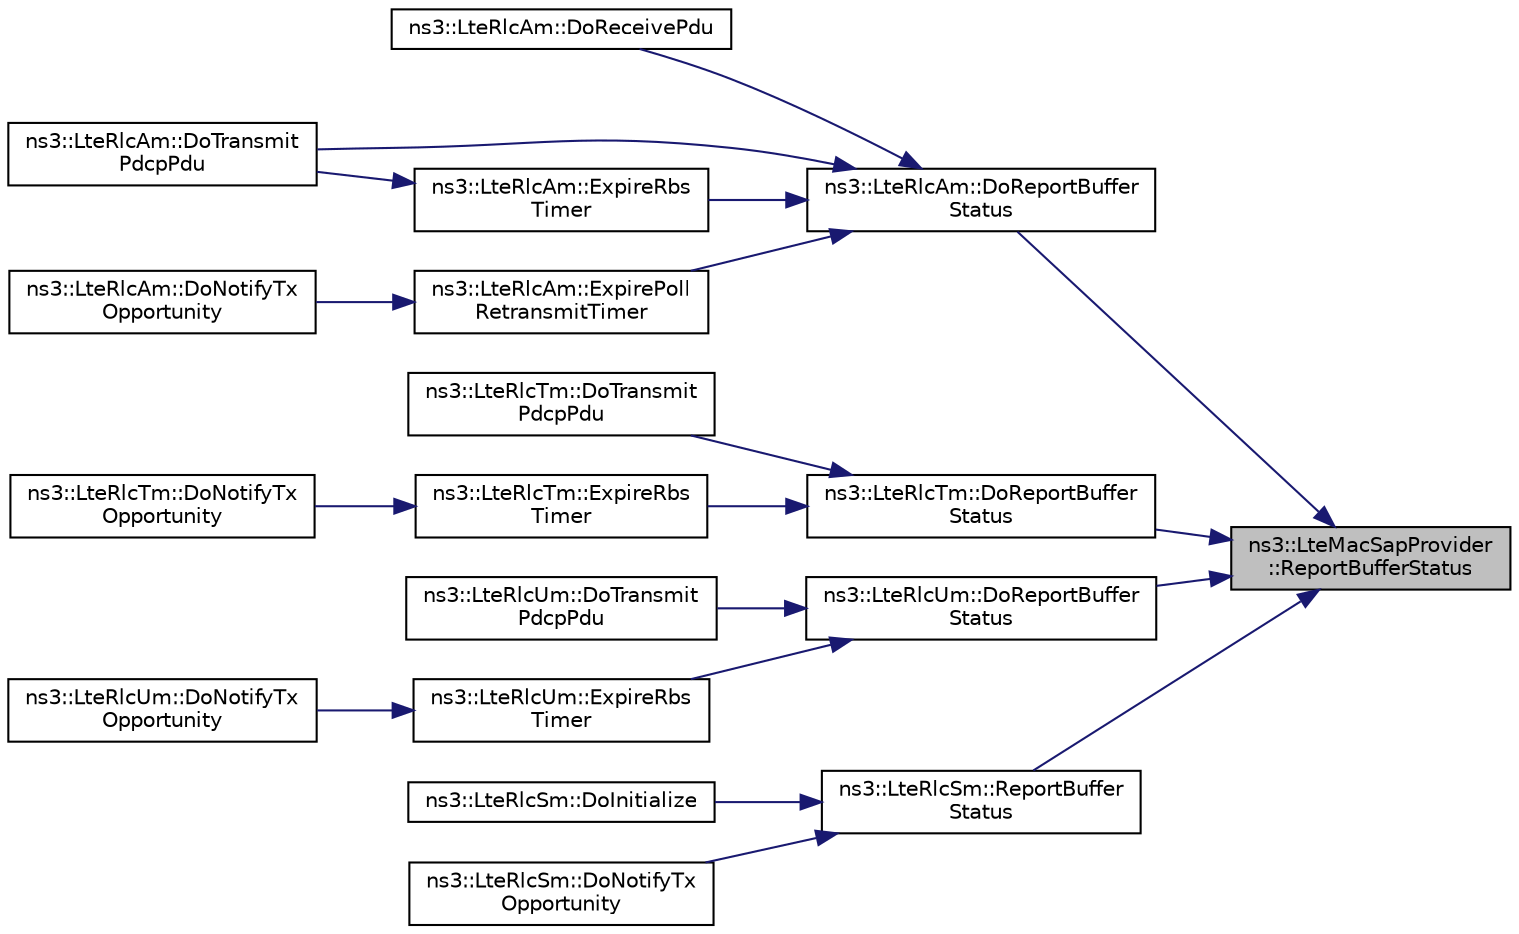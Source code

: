 digraph "ns3::LteMacSapProvider::ReportBufferStatus"
{
 // LATEX_PDF_SIZE
  edge [fontname="Helvetica",fontsize="10",labelfontname="Helvetica",labelfontsize="10"];
  node [fontname="Helvetica",fontsize="10",shape=record];
  rankdir="RL";
  Node1 [label="ns3::LteMacSapProvider\l::ReportBufferStatus",height=0.2,width=0.4,color="black", fillcolor="grey75", style="filled", fontcolor="black",tooltip="Report the RLC buffer status to the MAC."];
  Node1 -> Node2 [dir="back",color="midnightblue",fontsize="10",style="solid",fontname="Helvetica"];
  Node2 [label="ns3::LteRlcAm::DoReportBuffer\lStatus",height=0.2,width=0.4,color="black", fillcolor="white", style="filled",URL="$classns3_1_1_lte_rlc_am.html#ad81917dde659b1c241aa8d22013c8f4b",tooltip="Report buffer status."];
  Node2 -> Node3 [dir="back",color="midnightblue",fontsize="10",style="solid",fontname="Helvetica"];
  Node3 [label="ns3::LteRlcAm::DoReceivePdu",height=0.2,width=0.4,color="black", fillcolor="white", style="filled",URL="$classns3_1_1_lte_rlc_am.html#ade2e2e81bf30e4c0f66655fb281b67ae",tooltip="Receive PDU function."];
  Node2 -> Node4 [dir="back",color="midnightblue",fontsize="10",style="solid",fontname="Helvetica"];
  Node4 [label="ns3::LteRlcAm::DoTransmit\lPdcpPdu",height=0.2,width=0.4,color="black", fillcolor="white", style="filled",URL="$classns3_1_1_lte_rlc_am.html#a08891c18fe319cee6eede513a65a892b",tooltip="RLC SAP."];
  Node2 -> Node5 [dir="back",color="midnightblue",fontsize="10",style="solid",fontname="Helvetica"];
  Node5 [label="ns3::LteRlcAm::ExpirePoll\lRetransmitTimer",height=0.2,width=0.4,color="black", fillcolor="white", style="filled",URL="$classns3_1_1_lte_rlc_am.html#a1fa21fbf53996368b8aeea6ed63f5c53",tooltip="Expire poll retransmitter."];
  Node5 -> Node6 [dir="back",color="midnightblue",fontsize="10",style="solid",fontname="Helvetica"];
  Node6 [label="ns3::LteRlcAm::DoNotifyTx\lOpportunity",height=0.2,width=0.4,color="black", fillcolor="white", style="filled",URL="$classns3_1_1_lte_rlc_am.html#a529666294956659251df1e79ffd3fca5",tooltip="MAC SAP."];
  Node2 -> Node7 [dir="back",color="midnightblue",fontsize="10",style="solid",fontname="Helvetica"];
  Node7 [label="ns3::LteRlcAm::ExpireRbs\lTimer",height=0.2,width=0.4,color="black", fillcolor="white", style="filled",URL="$classns3_1_1_lte_rlc_am.html#ab21792f74446b1f4990e22c1113f8b2c",tooltip="Expire RBS timer."];
  Node7 -> Node4 [dir="back",color="midnightblue",fontsize="10",style="solid",fontname="Helvetica"];
  Node1 -> Node8 [dir="back",color="midnightblue",fontsize="10",style="solid",fontname="Helvetica"];
  Node8 [label="ns3::LteRlcTm::DoReportBuffer\lStatus",height=0.2,width=0.4,color="black", fillcolor="white", style="filled",URL="$classns3_1_1_lte_rlc_tm.html#a21829b93685d3aded5e5d298e28cde91",tooltip="Report buffer status."];
  Node8 -> Node9 [dir="back",color="midnightblue",fontsize="10",style="solid",fontname="Helvetica"];
  Node9 [label="ns3::LteRlcTm::DoTransmit\lPdcpPdu",height=0.2,width=0.4,color="black", fillcolor="white", style="filled",URL="$classns3_1_1_lte_rlc_tm.html#a9c3f90afde1ca6665a9744a648e1dc9b",tooltip="RLC SAP."];
  Node8 -> Node10 [dir="back",color="midnightblue",fontsize="10",style="solid",fontname="Helvetica"];
  Node10 [label="ns3::LteRlcTm::ExpireRbs\lTimer",height=0.2,width=0.4,color="black", fillcolor="white", style="filled",URL="$classns3_1_1_lte_rlc_tm.html#a7024f02eff50e3804b07027f0826a784",tooltip="Expire RBS timer function."];
  Node10 -> Node11 [dir="back",color="midnightblue",fontsize="10",style="solid",fontname="Helvetica"];
  Node11 [label="ns3::LteRlcTm::DoNotifyTx\lOpportunity",height=0.2,width=0.4,color="black", fillcolor="white", style="filled",URL="$classns3_1_1_lte_rlc_tm.html#a949128e01adac9874c0db442cf9211a5",tooltip="MAC SAP."];
  Node1 -> Node12 [dir="back",color="midnightblue",fontsize="10",style="solid",fontname="Helvetica"];
  Node12 [label="ns3::LteRlcUm::DoReportBuffer\lStatus",height=0.2,width=0.4,color="black", fillcolor="white", style="filled",URL="$classns3_1_1_lte_rlc_um.html#a10fa1eb47a69669c1d0a61d1f8b05378",tooltip="Report buffer status."];
  Node12 -> Node13 [dir="back",color="midnightblue",fontsize="10",style="solid",fontname="Helvetica"];
  Node13 [label="ns3::LteRlcUm::DoTransmit\lPdcpPdu",height=0.2,width=0.4,color="black", fillcolor="white", style="filled",URL="$classns3_1_1_lte_rlc_um.html#ac7e23317792e8464ac9feafdcd7e1f74",tooltip="RLC SAP."];
  Node12 -> Node14 [dir="back",color="midnightblue",fontsize="10",style="solid",fontname="Helvetica"];
  Node14 [label="ns3::LteRlcUm::ExpireRbs\lTimer",height=0.2,width=0.4,color="black", fillcolor="white", style="filled",URL="$classns3_1_1_lte_rlc_um.html#aaec66683c9a4e4b40965f0d85a3ce338",tooltip="Expire RBS timer."];
  Node14 -> Node15 [dir="back",color="midnightblue",fontsize="10",style="solid",fontname="Helvetica"];
  Node15 [label="ns3::LteRlcUm::DoNotifyTx\lOpportunity",height=0.2,width=0.4,color="black", fillcolor="white", style="filled",URL="$classns3_1_1_lte_rlc_um.html#a8d744cea1946d4fe5ecaaf867e51d19a",tooltip="MAC SAP."];
  Node1 -> Node16 [dir="back",color="midnightblue",fontsize="10",style="solid",fontname="Helvetica"];
  Node16 [label="ns3::LteRlcSm::ReportBuffer\lStatus",height=0.2,width=0.4,color="black", fillcolor="white", style="filled",URL="$classns3_1_1_lte_rlc_sm.html#ad32d3a1132a2ce2b8b5295f6734fe7bb",tooltip="Report buffer status."];
  Node16 -> Node17 [dir="back",color="midnightblue",fontsize="10",style="solid",fontname="Helvetica"];
  Node17 [label="ns3::LteRlcSm::DoInitialize",height=0.2,width=0.4,color="black", fillcolor="white", style="filled",URL="$classns3_1_1_lte_rlc_sm.html#a81f1a5a4ee2d5d46511a4648a9e23297",tooltip="Initialize() implementation."];
  Node16 -> Node18 [dir="back",color="midnightblue",fontsize="10",style="solid",fontname="Helvetica"];
  Node18 [label="ns3::LteRlcSm::DoNotifyTx\lOpportunity",height=0.2,width=0.4,color="black", fillcolor="white", style="filled",URL="$classns3_1_1_lte_rlc_sm.html#a159f8d356310d63986087429adc1bb19",tooltip="Notify transmit opportunity."];
}
